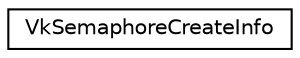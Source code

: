 digraph "Graphical Class Hierarchy"
{
 // LATEX_PDF_SIZE
  edge [fontname="Helvetica",fontsize="10",labelfontname="Helvetica",labelfontsize="10"];
  node [fontname="Helvetica",fontsize="10",shape=record];
  rankdir="LR";
  Node0 [label="VkSemaphoreCreateInfo",height=0.2,width=0.4,color="black", fillcolor="white", style="filled",URL="$structVkSemaphoreCreateInfo.html",tooltip=" "];
}
